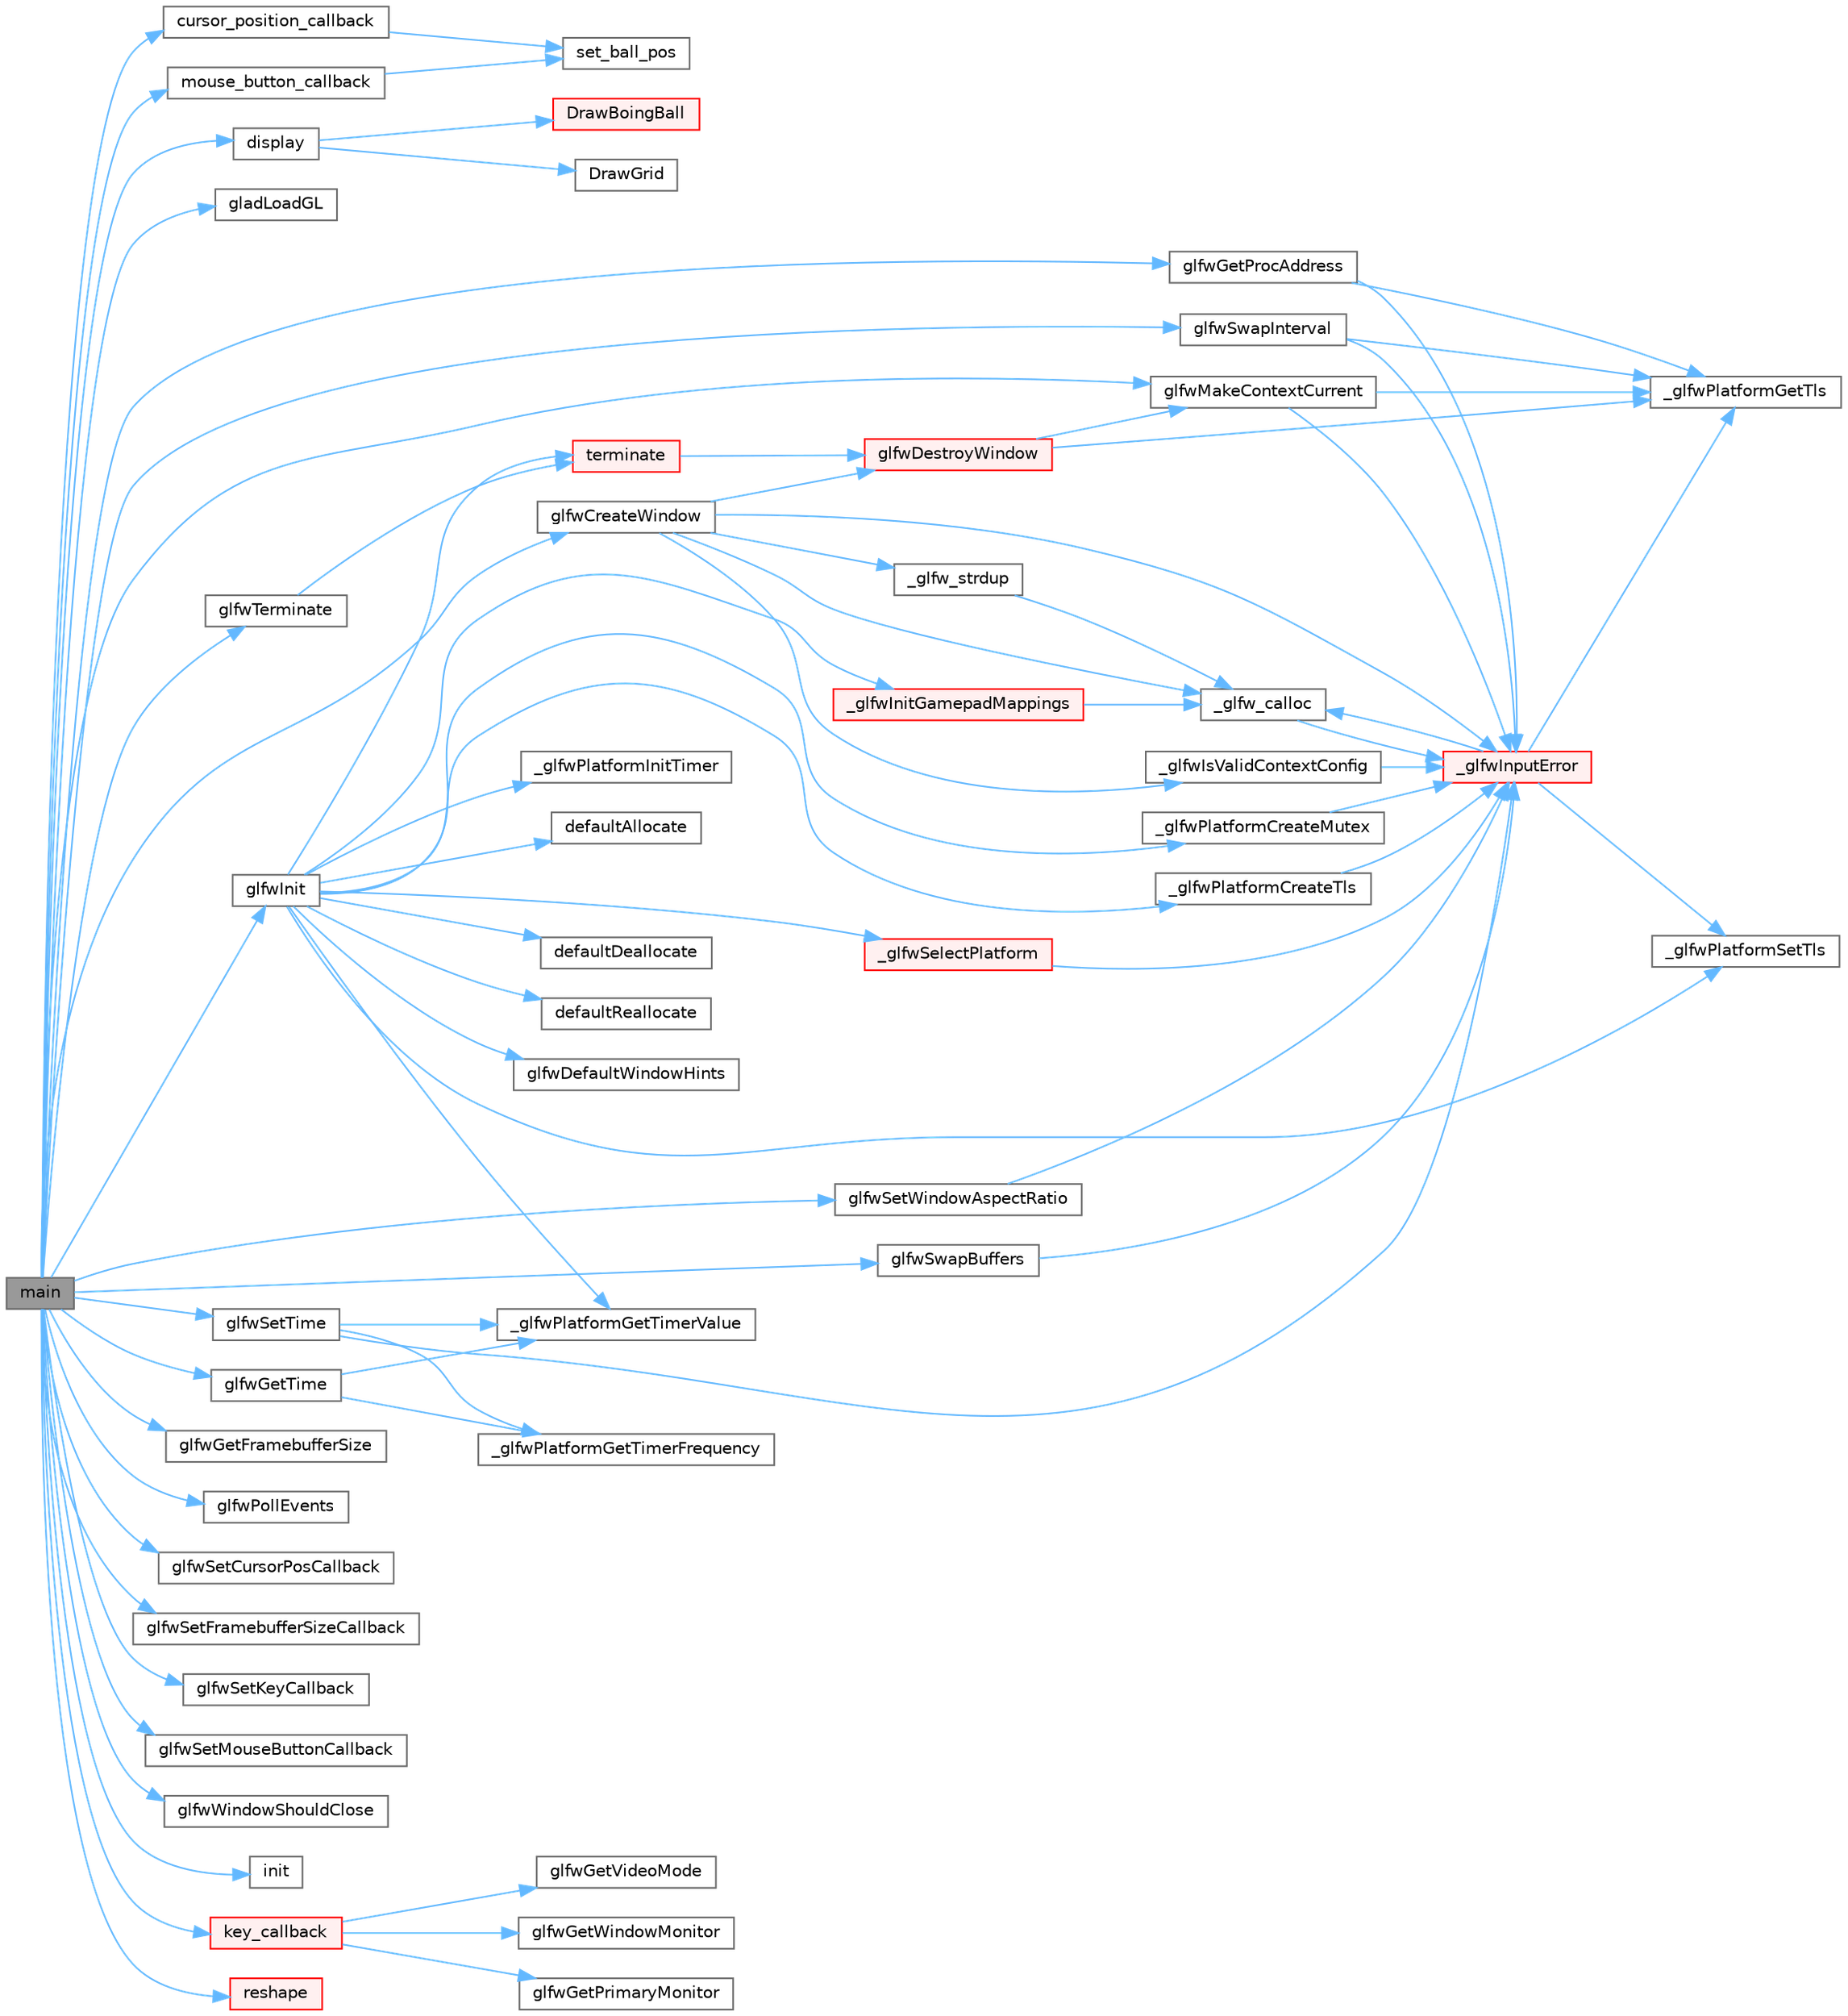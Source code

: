 digraph "main"
{
 // LATEX_PDF_SIZE
  bgcolor="transparent";
  edge [fontname=Helvetica,fontsize=10,labelfontname=Helvetica,labelfontsize=10];
  node [fontname=Helvetica,fontsize=10,shape=box,height=0.2,width=0.4];
  rankdir="LR";
  Node1 [id="Node000001",label="main",height=0.2,width=0.4,color="gray40", fillcolor="grey60", style="filled", fontcolor="black",tooltip=" "];
  Node1 -> Node2 [id="edge76_Node000001_Node000002",color="steelblue1",style="solid",tooltip=" "];
  Node2 [id="Node000002",label="cursor_position_callback",height=0.2,width=0.4,color="grey40", fillcolor="white", style="filled",URL="$boing_8c.html#ab5fb5502317b46f9cecd6379f2ecd210",tooltip=" "];
  Node2 -> Node3 [id="edge77_Node000002_Node000003",color="steelblue1",style="solid",tooltip=" "];
  Node3 [id="Node000003",label="set_ball_pos",height=0.2,width=0.4,color="grey40", fillcolor="white", style="filled",URL="$boing_8c.html#a6f309a461624865bd1bb295abe41ea02",tooltip=" "];
  Node1 -> Node4 [id="edge78_Node000001_Node000004",color="steelblue1",style="solid",tooltip=" "];
  Node4 [id="Node000004",label="display",height=0.2,width=0.4,color="grey40", fillcolor="white", style="filled",URL="$boing_8c.html#a4ea013001a5fb47853d0fab8f8de35cd",tooltip=" "];
  Node4 -> Node5 [id="edge79_Node000004_Node000005",color="steelblue1",style="solid",tooltip=" "];
  Node5 [id="Node000005",label="DrawBoingBall",height=0.2,width=0.4,color="red", fillcolor="#FFF0F0", style="filled",URL="$boing_8c.html#aaf4ab2b37a65ad090f79313713f18731",tooltip=" "];
  Node4 -> Node45 [id="edge80_Node000004_Node000045",color="steelblue1",style="solid",tooltip=" "];
  Node45 [id="Node000045",label="DrawGrid",height=0.2,width=0.4,color="grey40", fillcolor="white", style="filled",URL="$boing_8c.html#a8e38342e6a8bfcbc67503d2c6383d8e8",tooltip=" "];
  Node1 -> Node46 [id="edge81_Node000001_Node000046",color="steelblue1",style="solid",tooltip=" "];
  Node46 [id="Node000046",label="gladLoadGL",height=0.2,width=0.4,color="grey40", fillcolor="white", style="filled",URL="$gl_8h.html#a7994567e82772589f6e507f74300bac0",tooltip=" "];
  Node1 -> Node47 [id="edge82_Node000001_Node000047",color="steelblue1",style="solid",tooltip=" "];
  Node47 [id="Node000047",label="glfwCreateWindow",height=0.2,width=0.4,color="grey40", fillcolor="white", style="filled",URL="$group__window.html#gaaccd00fafe81e2db94e8cdf55721e055",tooltip="Creates a window and its associated context."];
  Node47 -> Node48 [id="edge83_Node000047_Node000048",color="steelblue1",style="solid",tooltip=" "];
  Node48 [id="Node000048",label="_glfw_calloc",height=0.2,width=0.4,color="grey40", fillcolor="white", style="filled",URL="$glfw_2src_2init_8c.html#a88a6e01ef5c1245a6d2a5e62b02e5678",tooltip=" "];
  Node48 -> Node49 [id="edge84_Node000048_Node000049",color="steelblue1",style="solid",tooltip=" "];
  Node49 [id="Node000049",label="_glfwInputError",height=0.2,width=0.4,color="red", fillcolor="#FFF0F0", style="filled",URL="$glfw_2src_2init_8c.html#a3287b282ec57a4a89127ae51f49f10f5",tooltip=" "];
  Node49 -> Node48 [id="edge85_Node000049_Node000048",color="steelblue1",style="solid",tooltip=" "];
  Node49 -> Node50 [id="edge86_Node000049_Node000050",color="steelblue1",style="solid",tooltip=" "];
  Node50 [id="Node000050",label="_glfwPlatformGetTls",height=0.2,width=0.4,color="grey40", fillcolor="white", style="filled",URL="$posix__thread_8c.html#a7d2f6e8ecd2e06f2e86d9446d642bd00",tooltip=" "];
  Node49 -> Node52 [id="edge87_Node000049_Node000052",color="steelblue1",style="solid",tooltip=" "];
  Node52 [id="Node000052",label="_glfwPlatformSetTls",height=0.2,width=0.4,color="grey40", fillcolor="white", style="filled",URL="$posix__thread_8c.html#a302f48b6d4dba6b3579449d8a43cfae7",tooltip=" "];
  Node47 -> Node54 [id="edge88_Node000047_Node000054",color="steelblue1",style="solid",tooltip=" "];
  Node54 [id="Node000054",label="_glfw_strdup",height=0.2,width=0.4,color="grey40", fillcolor="white", style="filled",URL="$glfw_2src_2init_8c.html#af725e1f466a710a1fc590ff3726f1151",tooltip=" "];
  Node54 -> Node48 [id="edge89_Node000054_Node000048",color="steelblue1",style="solid",tooltip=" "];
  Node47 -> Node49 [id="edge90_Node000047_Node000049",color="steelblue1",style="solid",tooltip=" "];
  Node47 -> Node55 [id="edge91_Node000047_Node000055",color="steelblue1",style="solid",tooltip=" "];
  Node55 [id="Node000055",label="_glfwIsValidContextConfig",height=0.2,width=0.4,color="grey40", fillcolor="white", style="filled",URL="$context_8c.html#a659c5d5b0cd359304004700d16a76954",tooltip=" "];
  Node55 -> Node49 [id="edge92_Node000055_Node000049",color="steelblue1",style="solid",tooltip=" "];
  Node47 -> Node56 [id="edge93_Node000047_Node000056",color="steelblue1",style="solid",tooltip=" "];
  Node56 [id="Node000056",label="glfwDestroyWindow",height=0.2,width=0.4,color="red", fillcolor="#FFF0F0", style="filled",URL="$group__window.html#ga806747476b7247d292be3711c323ea10",tooltip="Destroys the specified window and its context."];
  Node56 -> Node50 [id="edge94_Node000056_Node000050",color="steelblue1",style="solid",tooltip=" "];
  Node56 -> Node58 [id="edge95_Node000056_Node000058",color="steelblue1",style="solid",tooltip=" "];
  Node58 [id="Node000058",label="glfwMakeContextCurrent",height=0.2,width=0.4,color="grey40", fillcolor="white", style="filled",URL="$group__context.html#gafd76c93e15ec8b0b90506a9936a46185",tooltip="Makes the context of the specified window current for the calling thread."];
  Node58 -> Node49 [id="edge96_Node000058_Node000049",color="steelblue1",style="solid",tooltip=" "];
  Node58 -> Node50 [id="edge97_Node000058_Node000050",color="steelblue1",style="solid",tooltip=" "];
  Node1 -> Node59 [id="edge98_Node000001_Node000059",color="steelblue1",style="solid",tooltip=" "];
  Node59 [id="Node000059",label="glfwGetFramebufferSize",height=0.2,width=0.4,color="grey40", fillcolor="white", style="filled",URL="$group__window.html#gaf7d17f3534b4b6dc9a6f905e3a240b7e",tooltip="Retrieves the size of the framebuffer of the specified window."];
  Node1 -> Node60 [id="edge99_Node000001_Node000060",color="steelblue1",style="solid",tooltip=" "];
  Node60 [id="Node000060",label="glfwGetProcAddress",height=0.2,width=0.4,color="grey40", fillcolor="white", style="filled",URL="$group__context.html#ga0e8af175218929615c16e74938c10f2a",tooltip="Returns the address of the specified function for the current context."];
  Node60 -> Node49 [id="edge100_Node000060_Node000049",color="steelblue1",style="solid",tooltip=" "];
  Node60 -> Node50 [id="edge101_Node000060_Node000050",color="steelblue1",style="solid",tooltip=" "];
  Node1 -> Node61 [id="edge102_Node000001_Node000061",color="steelblue1",style="solid",tooltip=" "];
  Node61 [id="Node000061",label="glfwGetTime",height=0.2,width=0.4,color="grey40", fillcolor="white", style="filled",URL="$group__input.html#ga03d4a1039b8662c71eeb40beea8cb622",tooltip="Returns the GLFW time."];
  Node61 -> Node62 [id="edge103_Node000061_Node000062",color="steelblue1",style="solid",tooltip=" "];
  Node62 [id="Node000062",label="_glfwPlatformGetTimerFrequency",height=0.2,width=0.4,color="grey40", fillcolor="white", style="filled",URL="$posix__time_8c.html#ab3fe69b1eec5554114fe774623a15137",tooltip=" "];
  Node61 -> Node63 [id="edge104_Node000061_Node000063",color="steelblue1",style="solid",tooltip=" "];
  Node63 [id="Node000063",label="_glfwPlatformGetTimerValue",height=0.2,width=0.4,color="grey40", fillcolor="white", style="filled",URL="$posix__time_8c.html#a5ee7e09b380d3afdd3c2738b726a2a6e",tooltip=" "];
  Node1 -> Node64 [id="edge105_Node000001_Node000064",color="steelblue1",style="solid",tooltip=" "];
  Node64 [id="Node000064",label="glfwInit",height=0.2,width=0.4,color="grey40", fillcolor="white", style="filled",URL="$group__init.html#gab41771f0215a2e0afb4cf1cf98082d40",tooltip="Initializes the GLFW library."];
  Node64 -> Node65 [id="edge106_Node000064_Node000065",color="steelblue1",style="solid",tooltip=" "];
  Node65 [id="Node000065",label="_glfwInitGamepadMappings",height=0.2,width=0.4,color="red", fillcolor="#FFF0F0", style="filled",URL="$input_8c.html#a1dab257a37caa6b39cfe9924c2487db6",tooltip=" "];
  Node65 -> Node48 [id="edge107_Node000065_Node000048",color="steelblue1",style="solid",tooltip=" "];
  Node64 -> Node67 [id="edge108_Node000064_Node000067",color="steelblue1",style="solid",tooltip=" "];
  Node67 [id="Node000067",label="_glfwPlatformCreateMutex",height=0.2,width=0.4,color="grey40", fillcolor="white", style="filled",URL="$posix__thread_8c.html#a6c5f30449fe62f561c9b01f839ec0438",tooltip=" "];
  Node67 -> Node49 [id="edge109_Node000067_Node000049",color="steelblue1",style="solid",tooltip=" "];
  Node64 -> Node68 [id="edge110_Node000064_Node000068",color="steelblue1",style="solid",tooltip=" "];
  Node68 [id="Node000068",label="_glfwPlatformCreateTls",height=0.2,width=0.4,color="grey40", fillcolor="white", style="filled",URL="$posix__thread_8c.html#afad94d57290ac85fbece14f93c41754f",tooltip=" "];
  Node68 -> Node49 [id="edge111_Node000068_Node000049",color="steelblue1",style="solid",tooltip=" "];
  Node64 -> Node63 [id="edge112_Node000064_Node000063",color="steelblue1",style="solid",tooltip=" "];
  Node64 -> Node69 [id="edge113_Node000064_Node000069",color="steelblue1",style="solid",tooltip=" "];
  Node69 [id="Node000069",label="_glfwPlatformInitTimer",height=0.2,width=0.4,color="grey40", fillcolor="white", style="filled",URL="$posix__time_8c.html#a6029c1379e357d7b4e8836e1c1ad2fa2",tooltip=" "];
  Node64 -> Node52 [id="edge114_Node000064_Node000052",color="steelblue1",style="solid",tooltip=" "];
  Node64 -> Node70 [id="edge115_Node000064_Node000070",color="steelblue1",style="solid",tooltip=" "];
  Node70 [id="Node000070",label="_glfwSelectPlatform",height=0.2,width=0.4,color="red", fillcolor="#FFF0F0", style="filled",URL="$platform_8c.html#ac0e7d5f9c3735b1959f87e959b90ce53",tooltip=" "];
  Node70 -> Node49 [id="edge116_Node000070_Node000049",color="steelblue1",style="solid",tooltip=" "];
  Node64 -> Node202 [id="edge117_Node000064_Node000202",color="steelblue1",style="solid",tooltip=" "];
  Node202 [id="Node000202",label="defaultAllocate",height=0.2,width=0.4,color="grey40", fillcolor="white", style="filled",URL="$glfw_2src_2init_8c.html#a84bc7140bca4ebe2e32016f87e1a3e19",tooltip=" "];
  Node64 -> Node203 [id="edge118_Node000064_Node000203",color="steelblue1",style="solid",tooltip=" "];
  Node203 [id="Node000203",label="defaultDeallocate",height=0.2,width=0.4,color="grey40", fillcolor="white", style="filled",URL="$glfw_2src_2init_8c.html#a81fde93f12ddf3ac12ffec825358ef9b",tooltip=" "];
  Node64 -> Node204 [id="edge119_Node000064_Node000204",color="steelblue1",style="solid",tooltip=" "];
  Node204 [id="Node000204",label="defaultReallocate",height=0.2,width=0.4,color="grey40", fillcolor="white", style="filled",URL="$glfw_2src_2init_8c.html#ad57bef403de5abe0338b4c1b8a7650fb",tooltip=" "];
  Node64 -> Node205 [id="edge120_Node000064_Node000205",color="steelblue1",style="solid",tooltip=" "];
  Node205 [id="Node000205",label="glfwDefaultWindowHints",height=0.2,width=0.4,color="grey40", fillcolor="white", style="filled",URL="$group__window.html#ga8050ddceed9dc6bd9d3aa35666195cd4",tooltip="Resets all window hints to their default values."];
  Node64 -> Node206 [id="edge121_Node000064_Node000206",color="steelblue1",style="solid",tooltip=" "];
  Node206 [id="Node000206",label="terminate",height=0.2,width=0.4,color="red", fillcolor="#FFF0F0", style="filled",URL="$glfw_2src_2init_8c.html#ae5a773506a43a9bc54bce503f234c209",tooltip=" "];
  Node206 -> Node56 [id="edge122_Node000206_Node000056",color="steelblue1",style="solid",tooltip=" "];
  Node1 -> Node58 [id="edge123_Node000001_Node000058",color="steelblue1",style="solid",tooltip=" "];
  Node1 -> Node212 [id="edge124_Node000001_Node000212",color="steelblue1",style="solid",tooltip=" "];
  Node212 [id="Node000212",label="glfwPollEvents",height=0.2,width=0.4,color="grey40", fillcolor="white", style="filled",URL="$group__window.html#ga872d16e4c77f58c0436f356255920cfc",tooltip="Processes all pending events."];
  Node1 -> Node213 [id="edge125_Node000001_Node000213",color="steelblue1",style="solid",tooltip=" "];
  Node213 [id="Node000213",label="glfwSetCursorPosCallback",height=0.2,width=0.4,color="grey40", fillcolor="white", style="filled",URL="$group__input.html#ga74124d0eff27040fd10e4df9e17d129c",tooltip="Sets the cursor position callback."];
  Node1 -> Node214 [id="edge126_Node000001_Node000214",color="steelblue1",style="solid",tooltip=" "];
  Node214 [id="Node000214",label="glfwSetFramebufferSizeCallback",height=0.2,width=0.4,color="grey40", fillcolor="white", style="filled",URL="$group__window.html#ga41d69f9f263d7b33ea03cf58772b4ea0",tooltip="Sets the framebuffer resize callback for the specified window."];
  Node1 -> Node215 [id="edge127_Node000001_Node000215",color="steelblue1",style="solid",tooltip=" "];
  Node215 [id="Node000215",label="glfwSetKeyCallback",height=0.2,width=0.4,color="grey40", fillcolor="white", style="filled",URL="$group__input.html#gaa4cbcb81b939b8800e44cea971ddae47",tooltip="Sets the key callback."];
  Node1 -> Node216 [id="edge128_Node000001_Node000216",color="steelblue1",style="solid",tooltip=" "];
  Node216 [id="Node000216",label="glfwSetMouseButtonCallback",height=0.2,width=0.4,color="grey40", fillcolor="white", style="filled",URL="$group__input.html#gab8f17646f43cdca14e5095512618fdf6",tooltip="Sets the mouse button callback."];
  Node1 -> Node217 [id="edge129_Node000001_Node000217",color="steelblue1",style="solid",tooltip=" "];
  Node217 [id="Node000217",label="glfwSetTime",height=0.2,width=0.4,color="grey40", fillcolor="white", style="filled",URL="$group__input.html#ga94360a3628a09f32708f83cc3fa48590",tooltip="Sets the GLFW time."];
  Node217 -> Node49 [id="edge130_Node000217_Node000049",color="steelblue1",style="solid",tooltip=" "];
  Node217 -> Node62 [id="edge131_Node000217_Node000062",color="steelblue1",style="solid",tooltip=" "];
  Node217 -> Node63 [id="edge132_Node000217_Node000063",color="steelblue1",style="solid",tooltip=" "];
  Node1 -> Node218 [id="edge133_Node000001_Node000218",color="steelblue1",style="solid",tooltip=" "];
  Node218 [id="Node000218",label="glfwSetWindowAspectRatio",height=0.2,width=0.4,color="grey40", fillcolor="white", style="filled",URL="$group__window.html#gad2ae94a2c5ee1c46a36e13a8f4ac68ac",tooltip="Sets the aspect ratio of the specified window."];
  Node218 -> Node49 [id="edge134_Node000218_Node000049",color="steelblue1",style="solid",tooltip=" "];
  Node1 -> Node219 [id="edge135_Node000001_Node000219",color="steelblue1",style="solid",tooltip=" "];
  Node219 [id="Node000219",label="glfwSwapBuffers",height=0.2,width=0.4,color="grey40", fillcolor="white", style="filled",URL="$group__window.html#gafb827800eedbfcbc97b1e5408df668d7",tooltip="Swaps the front and back buffers of the specified window."];
  Node219 -> Node49 [id="edge136_Node000219_Node000049",color="steelblue1",style="solid",tooltip=" "];
  Node1 -> Node220 [id="edge137_Node000001_Node000220",color="steelblue1",style="solid",tooltip=" "];
  Node220 [id="Node000220",label="glfwSwapInterval",height=0.2,width=0.4,color="grey40", fillcolor="white", style="filled",URL="$group__context.html#ga12a595c06947cec4967c6e1f14210a8a",tooltip="Sets the swap interval for the current context."];
  Node220 -> Node49 [id="edge138_Node000220_Node000049",color="steelblue1",style="solid",tooltip=" "];
  Node220 -> Node50 [id="edge139_Node000220_Node000050",color="steelblue1",style="solid",tooltip=" "];
  Node1 -> Node221 [id="edge140_Node000001_Node000221",color="steelblue1",style="solid",tooltip=" "];
  Node221 [id="Node000221",label="glfwTerminate",height=0.2,width=0.4,color="grey40", fillcolor="white", style="filled",URL="$group__init.html#gafd90e6fd4819ea9e22e5e739519a6504",tooltip="Terminates the GLFW library."];
  Node221 -> Node206 [id="edge141_Node000221_Node000206",color="steelblue1",style="solid",tooltip=" "];
  Node1 -> Node222 [id="edge142_Node000001_Node000222",color="steelblue1",style="solid",tooltip=" "];
  Node222 [id="Node000222",label="glfwWindowShouldClose",height=0.2,width=0.4,color="grey40", fillcolor="white", style="filled",URL="$group__window.html#gaa6162f67dfa38b8beda2fea623649332",tooltip="Checks the close flag of the specified window."];
  Node1 -> Node223 [id="edge143_Node000001_Node000223",color="steelblue1",style="solid",tooltip=" "];
  Node223 [id="Node000223",label="init",height=0.2,width=0.4,color="grey40", fillcolor="white", style="filled",URL="$boing_8c.html#a2858154e2009b0e6e616f313177762bc",tooltip=" "];
  Node1 -> Node224 [id="edge144_Node000001_Node000224",color="steelblue1",style="solid",tooltip=" "];
  Node224 [id="Node000224",label="key_callback",height=0.2,width=0.4,color="red", fillcolor="#FFF0F0", style="filled",URL="$boing_8c.html#a286930f4e8ede059b83ff6eafa2ff718",tooltip=" "];
  Node224 -> Node225 [id="edge145_Node000224_Node000225",color="steelblue1",style="solid",tooltip=" "];
  Node225 [id="Node000225",label="glfwGetPrimaryMonitor",height=0.2,width=0.4,color="grey40", fillcolor="white", style="filled",URL="$group__monitor.html#ga34befff4f9f0fae09dd8de6fb0eb4f3e",tooltip="Returns the primary monitor."];
  Node224 -> Node226 [id="edge146_Node000224_Node000226",color="steelblue1",style="solid",tooltip=" "];
  Node226 [id="Node000226",label="glfwGetVideoMode",height=0.2,width=0.4,color="grey40", fillcolor="white", style="filled",URL="$group__monitor.html#ga21f7f60de4f4d0fa360c7ad159b75c9e",tooltip="Returns the current mode of the specified monitor."];
  Node224 -> Node227 [id="edge147_Node000224_Node000227",color="steelblue1",style="solid",tooltip=" "];
  Node227 [id="Node000227",label="glfwGetWindowMonitor",height=0.2,width=0.4,color="grey40", fillcolor="white", style="filled",URL="$group__window.html#gad441645a53bc9274a0ee163d40f0c637",tooltip="Returns the monitor that the window uses for full screen mode."];
  Node1 -> Node231 [id="edge148_Node000001_Node000231",color="steelblue1",style="solid",tooltip=" "];
  Node231 [id="Node000231",label="mouse_button_callback",height=0.2,width=0.4,color="grey40", fillcolor="white", style="filled",URL="$boing_8c.html#a5515d805e76ce6728de3c0dc5e187c86",tooltip=" "];
  Node231 -> Node3 [id="edge149_Node000231_Node000003",color="steelblue1",style="solid",tooltip=" "];
  Node1 -> Node232 [id="edge150_Node000001_Node000232",color="steelblue1",style="solid",tooltip=" "];
  Node232 [id="Node000232",label="reshape",height=0.2,width=0.4,color="red", fillcolor="#FFF0F0", style="filled",URL="$boing_8c.html#a5272e39ef9d8944cb3f99d656f9f555a",tooltip=" "];
}
